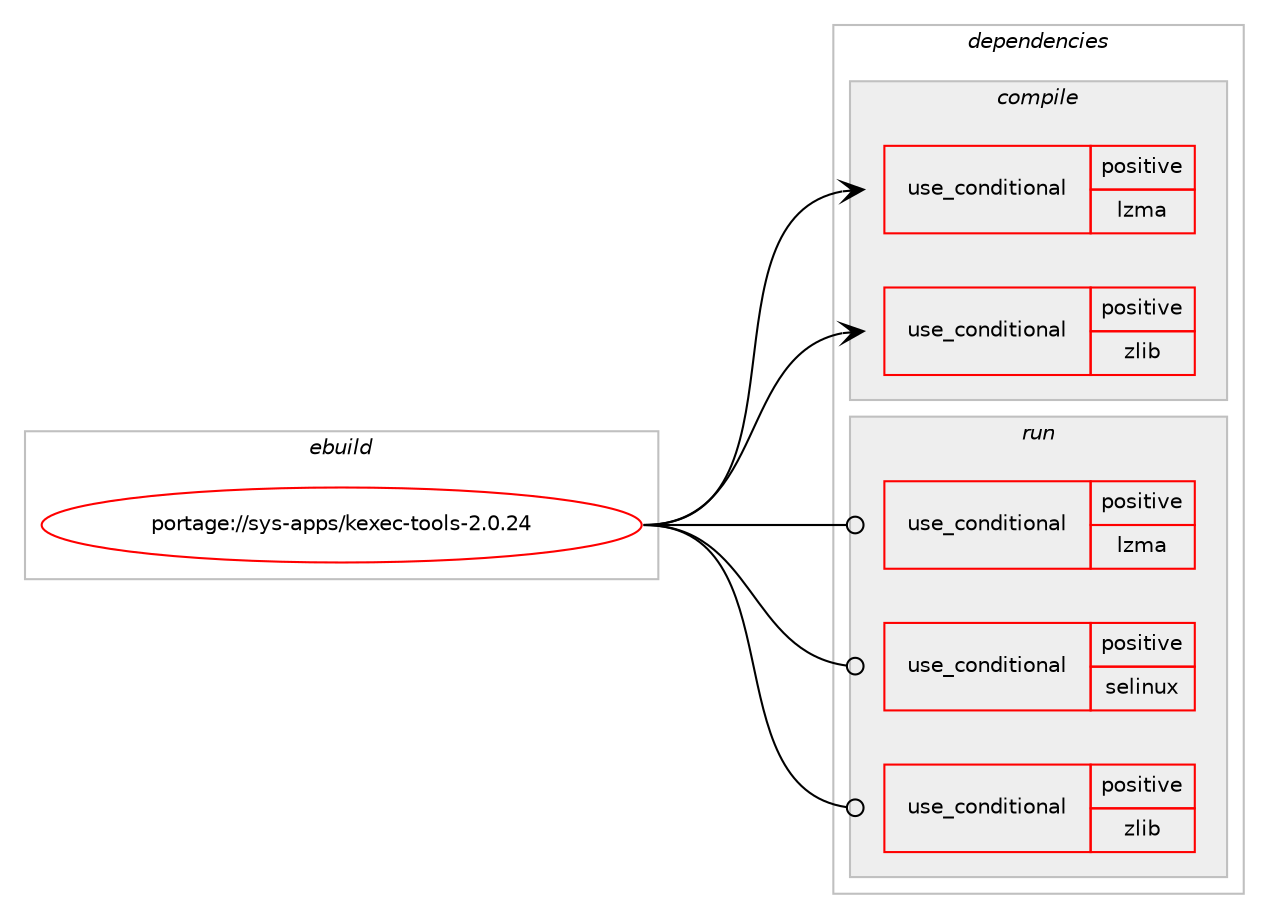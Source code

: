 digraph prolog {

# *************
# Graph options
# *************

newrank=true;
concentrate=true;
compound=true;
graph [rankdir=LR,fontname=Helvetica,fontsize=10,ranksep=1.5];#, ranksep=2.5, nodesep=0.2];
edge  [arrowhead=vee];
node  [fontname=Helvetica,fontsize=10];

# **********
# The ebuild
# **********

subgraph cluster_leftcol {
color=gray;
rank=same;
label=<<i>ebuild</i>>;
id [label="portage://sys-apps/kexec-tools-2.0.24", color=red, width=4, href="../sys-apps/kexec-tools-2.0.24.svg"];
}

# ****************
# The dependencies
# ****************

subgraph cluster_midcol {
color=gray;
label=<<i>dependencies</i>>;
subgraph cluster_compile {
fillcolor="#eeeeee";
style=filled;
label=<<i>compile</i>>;
subgraph cond9938 {
dependency13952 [label=<<TABLE BORDER="0" CELLBORDER="1" CELLSPACING="0" CELLPADDING="4"><TR><TD ROWSPAN="3" CELLPADDING="10">use_conditional</TD></TR><TR><TD>positive</TD></TR><TR><TD>lzma</TD></TR></TABLE>>, shape=none, color=red];
# *** BEGIN UNKNOWN DEPENDENCY TYPE (TODO) ***
# dependency13952 -> package_dependency(portage://sys-apps/kexec-tools-2.0.24,install,no,app-arch,xz-utils,none,[,,],[],[])
# *** END UNKNOWN DEPENDENCY TYPE (TODO) ***

}
id:e -> dependency13952:w [weight=20,style="solid",arrowhead="vee"];
subgraph cond9939 {
dependency13953 [label=<<TABLE BORDER="0" CELLBORDER="1" CELLSPACING="0" CELLPADDING="4"><TR><TD ROWSPAN="3" CELLPADDING="10">use_conditional</TD></TR><TR><TD>positive</TD></TR><TR><TD>zlib</TD></TR></TABLE>>, shape=none, color=red];
# *** BEGIN UNKNOWN DEPENDENCY TYPE (TODO) ***
# dependency13953 -> package_dependency(portage://sys-apps/kexec-tools-2.0.24,install,no,sys-libs,zlib,none,[,,],[],[])
# *** END UNKNOWN DEPENDENCY TYPE (TODO) ***

}
id:e -> dependency13953:w [weight=20,style="solid",arrowhead="vee"];
}
subgraph cluster_compileandrun {
fillcolor="#eeeeee";
style=filled;
label=<<i>compile and run</i>>;
}
subgraph cluster_run {
fillcolor="#eeeeee";
style=filled;
label=<<i>run</i>>;
subgraph cond9940 {
dependency13954 [label=<<TABLE BORDER="0" CELLBORDER="1" CELLSPACING="0" CELLPADDING="4"><TR><TD ROWSPAN="3" CELLPADDING="10">use_conditional</TD></TR><TR><TD>positive</TD></TR><TR><TD>lzma</TD></TR></TABLE>>, shape=none, color=red];
# *** BEGIN UNKNOWN DEPENDENCY TYPE (TODO) ***
# dependency13954 -> package_dependency(portage://sys-apps/kexec-tools-2.0.24,run,no,app-arch,xz-utils,none,[,,],[],[])
# *** END UNKNOWN DEPENDENCY TYPE (TODO) ***

}
id:e -> dependency13954:w [weight=20,style="solid",arrowhead="odot"];
subgraph cond9941 {
dependency13955 [label=<<TABLE BORDER="0" CELLBORDER="1" CELLSPACING="0" CELLPADDING="4"><TR><TD ROWSPAN="3" CELLPADDING="10">use_conditional</TD></TR><TR><TD>positive</TD></TR><TR><TD>selinux</TD></TR></TABLE>>, shape=none, color=red];
# *** BEGIN UNKNOWN DEPENDENCY TYPE (TODO) ***
# dependency13955 -> package_dependency(portage://sys-apps/kexec-tools-2.0.24,run,no,sec-policy,selinux-kdump,none,[,,],[],[])
# *** END UNKNOWN DEPENDENCY TYPE (TODO) ***

}
id:e -> dependency13955:w [weight=20,style="solid",arrowhead="odot"];
subgraph cond9942 {
dependency13956 [label=<<TABLE BORDER="0" CELLBORDER="1" CELLSPACING="0" CELLPADDING="4"><TR><TD ROWSPAN="3" CELLPADDING="10">use_conditional</TD></TR><TR><TD>positive</TD></TR><TR><TD>zlib</TD></TR></TABLE>>, shape=none, color=red];
# *** BEGIN UNKNOWN DEPENDENCY TYPE (TODO) ***
# dependency13956 -> package_dependency(portage://sys-apps/kexec-tools-2.0.24,run,no,sys-libs,zlib,none,[,,],[],[])
# *** END UNKNOWN DEPENDENCY TYPE (TODO) ***

}
id:e -> dependency13956:w [weight=20,style="solid",arrowhead="odot"];
}
}

# **************
# The candidates
# **************

subgraph cluster_choices {
rank=same;
color=gray;
label=<<i>candidates</i>>;

}

}
